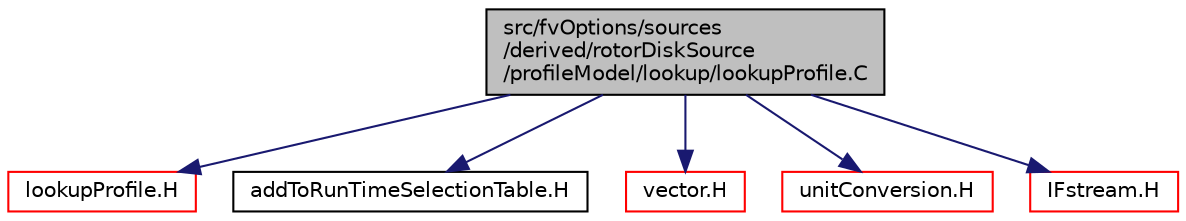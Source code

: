 digraph "src/fvOptions/sources/derived/rotorDiskSource/profileModel/lookup/lookupProfile.C"
{
  bgcolor="transparent";
  edge [fontname="Helvetica",fontsize="10",labelfontname="Helvetica",labelfontsize="10"];
  node [fontname="Helvetica",fontsize="10",shape=record];
  Node1 [label="src/fvOptions/sources\l/derived/rotorDiskSource\l/profileModel/lookup/lookupProfile.C",height=0.2,width=0.4,color="black", fillcolor="grey75", style="filled", fontcolor="black"];
  Node1 -> Node2 [color="midnightblue",fontsize="10",style="solid",fontname="Helvetica"];
  Node2 [label="lookupProfile.H",height=0.2,width=0.4,color="red",URL="$a06403.html"];
  Node1 -> Node3 [color="midnightblue",fontsize="10",style="solid",fontname="Helvetica"];
  Node3 [label="addToRunTimeSelectionTable.H",height=0.2,width=0.4,color="black",URL="$a07966.html",tooltip="Macros for easy insertion into run-time selection tables. "];
  Node1 -> Node4 [color="midnightblue",fontsize="10",style="solid",fontname="Helvetica"];
  Node4 [label="vector.H",height=0.2,width=0.4,color="red",URL="$a09196.html"];
  Node1 -> Node5 [color="midnightblue",fontsize="10",style="solid",fontname="Helvetica"];
  Node5 [label="unitConversion.H",height=0.2,width=0.4,color="red",URL="$a08304.html",tooltip="Unit conversion functions. "];
  Node1 -> Node6 [color="midnightblue",fontsize="10",style="solid",fontname="Helvetica"];
  Node6 [label="IFstream.H",height=0.2,width=0.4,color="red",URL="$a07896.html"];
}
